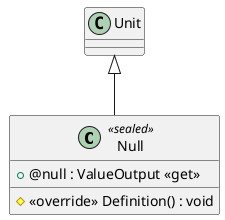 @startuml
class Null <<sealed>> {
    + @null : ValueOutput <<get>>
    # <<override>> Definition() : void
}
Unit <|-- Null
@enduml
